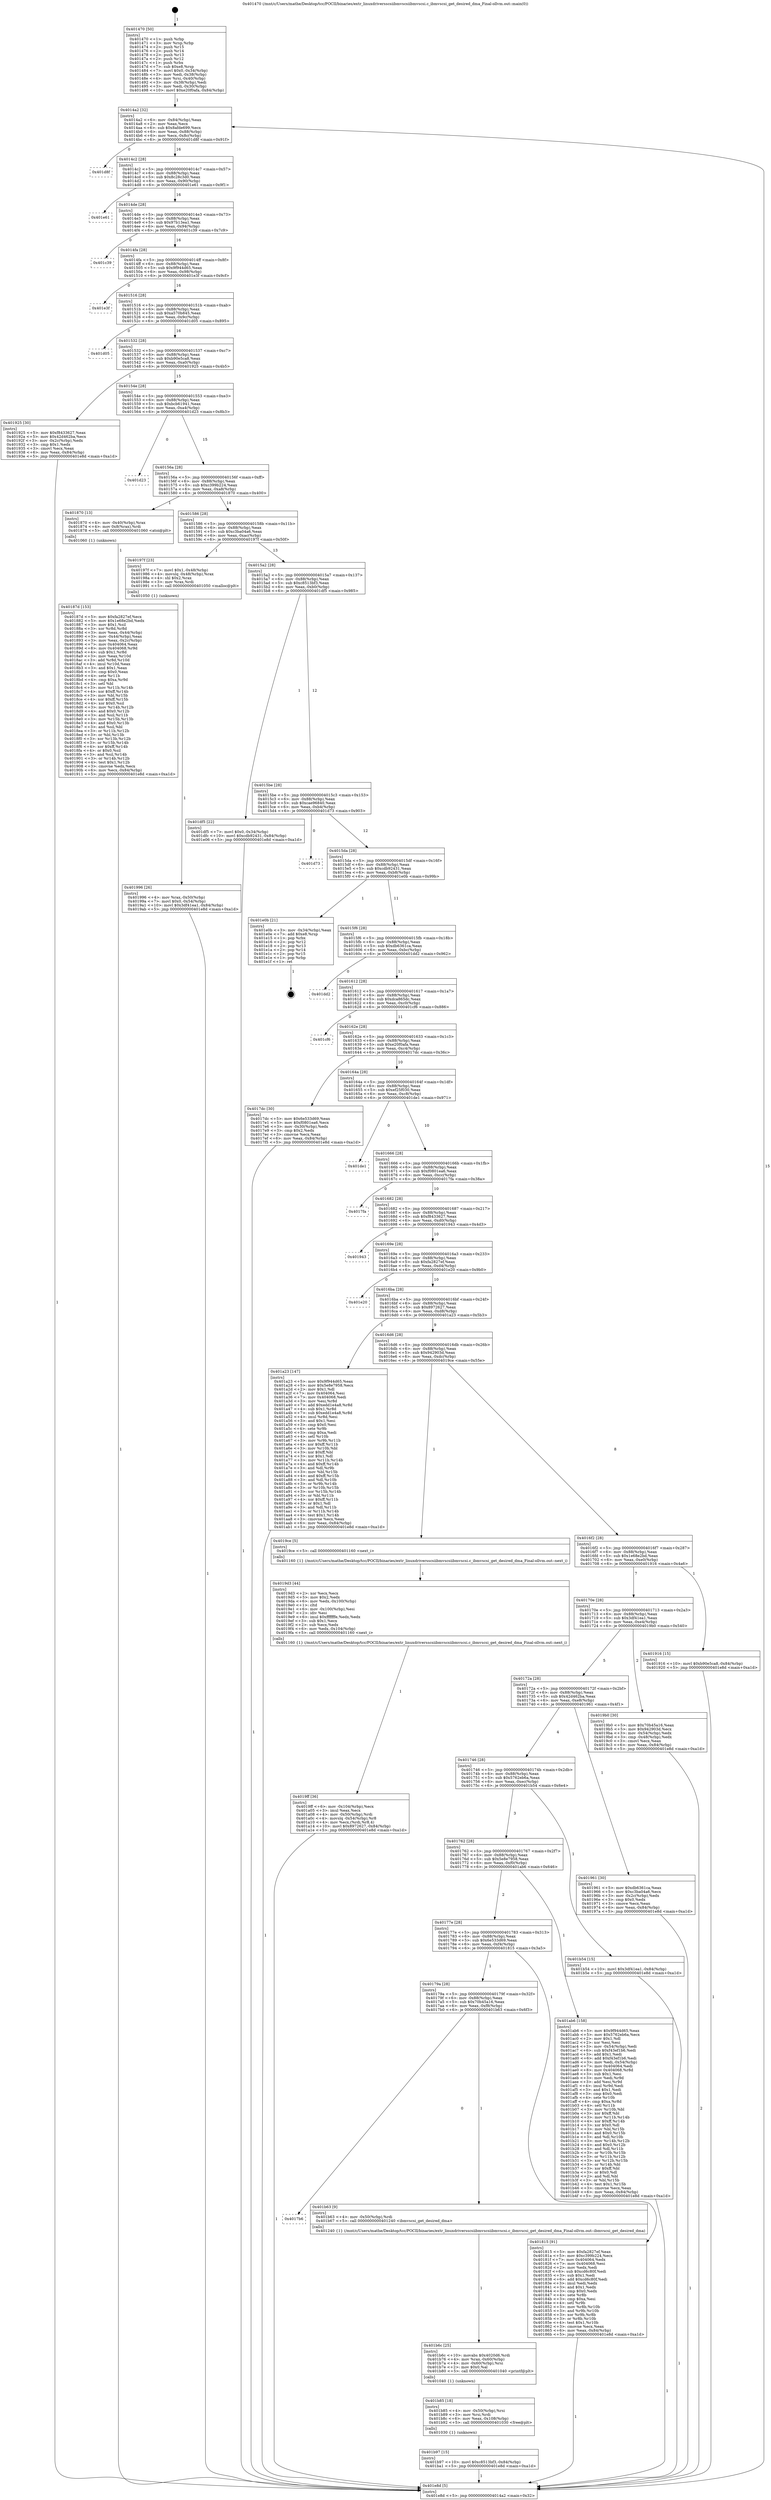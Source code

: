 digraph "0x401470" {
  label = "0x401470 (/mnt/c/Users/mathe/Desktop/tcc/POCII/binaries/extr_linuxdriversscsiibmvscsiibmvscsi.c_ibmvscsi_get_desired_dma_Final-ollvm.out::main(0))"
  labelloc = "t"
  node[shape=record]

  Entry [label="",width=0.3,height=0.3,shape=circle,fillcolor=black,style=filled]
  "0x4014a2" [label="{
     0x4014a2 [32]\l
     | [instrs]\l
     &nbsp;&nbsp;0x4014a2 \<+6\>: mov -0x84(%rbp),%eax\l
     &nbsp;&nbsp;0x4014a8 \<+2\>: mov %eax,%ecx\l
     &nbsp;&nbsp;0x4014aa \<+6\>: sub $0x8afde699,%ecx\l
     &nbsp;&nbsp;0x4014b0 \<+6\>: mov %eax,-0x88(%rbp)\l
     &nbsp;&nbsp;0x4014b6 \<+6\>: mov %ecx,-0x8c(%rbp)\l
     &nbsp;&nbsp;0x4014bc \<+6\>: je 0000000000401d8f \<main+0x91f\>\l
  }"]
  "0x401d8f" [label="{
     0x401d8f\l
  }", style=dashed]
  "0x4014c2" [label="{
     0x4014c2 [28]\l
     | [instrs]\l
     &nbsp;&nbsp;0x4014c2 \<+5\>: jmp 00000000004014c7 \<main+0x57\>\l
     &nbsp;&nbsp;0x4014c7 \<+6\>: mov -0x88(%rbp),%eax\l
     &nbsp;&nbsp;0x4014cd \<+5\>: sub $0x8c28c3d0,%eax\l
     &nbsp;&nbsp;0x4014d2 \<+6\>: mov %eax,-0x90(%rbp)\l
     &nbsp;&nbsp;0x4014d8 \<+6\>: je 0000000000401e61 \<main+0x9f1\>\l
  }"]
  Exit [label="",width=0.3,height=0.3,shape=circle,fillcolor=black,style=filled,peripheries=2]
  "0x401e61" [label="{
     0x401e61\l
  }", style=dashed]
  "0x4014de" [label="{
     0x4014de [28]\l
     | [instrs]\l
     &nbsp;&nbsp;0x4014de \<+5\>: jmp 00000000004014e3 \<main+0x73\>\l
     &nbsp;&nbsp;0x4014e3 \<+6\>: mov -0x88(%rbp),%eax\l
     &nbsp;&nbsp;0x4014e9 \<+5\>: sub $0x97b13ea1,%eax\l
     &nbsp;&nbsp;0x4014ee \<+6\>: mov %eax,-0x94(%rbp)\l
     &nbsp;&nbsp;0x4014f4 \<+6\>: je 0000000000401c39 \<main+0x7c9\>\l
  }"]
  "0x401b97" [label="{
     0x401b97 [15]\l
     | [instrs]\l
     &nbsp;&nbsp;0x401b97 \<+10\>: movl $0xc8513bf3,-0x84(%rbp)\l
     &nbsp;&nbsp;0x401ba1 \<+5\>: jmp 0000000000401e8d \<main+0xa1d\>\l
  }"]
  "0x401c39" [label="{
     0x401c39\l
  }", style=dashed]
  "0x4014fa" [label="{
     0x4014fa [28]\l
     | [instrs]\l
     &nbsp;&nbsp;0x4014fa \<+5\>: jmp 00000000004014ff \<main+0x8f\>\l
     &nbsp;&nbsp;0x4014ff \<+6\>: mov -0x88(%rbp),%eax\l
     &nbsp;&nbsp;0x401505 \<+5\>: sub $0x9f944d65,%eax\l
     &nbsp;&nbsp;0x40150a \<+6\>: mov %eax,-0x98(%rbp)\l
     &nbsp;&nbsp;0x401510 \<+6\>: je 0000000000401e3f \<main+0x9cf\>\l
  }"]
  "0x401b85" [label="{
     0x401b85 [18]\l
     | [instrs]\l
     &nbsp;&nbsp;0x401b85 \<+4\>: mov -0x50(%rbp),%rsi\l
     &nbsp;&nbsp;0x401b89 \<+3\>: mov %rsi,%rdi\l
     &nbsp;&nbsp;0x401b8c \<+6\>: mov %eax,-0x108(%rbp)\l
     &nbsp;&nbsp;0x401b92 \<+5\>: call 0000000000401030 \<free@plt\>\l
     | [calls]\l
     &nbsp;&nbsp;0x401030 \{1\} (unknown)\l
  }"]
  "0x401e3f" [label="{
     0x401e3f\l
  }", style=dashed]
  "0x401516" [label="{
     0x401516 [28]\l
     | [instrs]\l
     &nbsp;&nbsp;0x401516 \<+5\>: jmp 000000000040151b \<main+0xab\>\l
     &nbsp;&nbsp;0x40151b \<+6\>: mov -0x88(%rbp),%eax\l
     &nbsp;&nbsp;0x401521 \<+5\>: sub $0xa570b845,%eax\l
     &nbsp;&nbsp;0x401526 \<+6\>: mov %eax,-0x9c(%rbp)\l
     &nbsp;&nbsp;0x40152c \<+6\>: je 0000000000401d05 \<main+0x895\>\l
  }"]
  "0x401b6c" [label="{
     0x401b6c [25]\l
     | [instrs]\l
     &nbsp;&nbsp;0x401b6c \<+10\>: movabs $0x4020d6,%rdi\l
     &nbsp;&nbsp;0x401b76 \<+4\>: mov %rax,-0x60(%rbp)\l
     &nbsp;&nbsp;0x401b7a \<+4\>: mov -0x60(%rbp),%rsi\l
     &nbsp;&nbsp;0x401b7e \<+2\>: mov $0x0,%al\l
     &nbsp;&nbsp;0x401b80 \<+5\>: call 0000000000401040 \<printf@plt\>\l
     | [calls]\l
     &nbsp;&nbsp;0x401040 \{1\} (unknown)\l
  }"]
  "0x401d05" [label="{
     0x401d05\l
  }", style=dashed]
  "0x401532" [label="{
     0x401532 [28]\l
     | [instrs]\l
     &nbsp;&nbsp;0x401532 \<+5\>: jmp 0000000000401537 \<main+0xc7\>\l
     &nbsp;&nbsp;0x401537 \<+6\>: mov -0x88(%rbp),%eax\l
     &nbsp;&nbsp;0x40153d \<+5\>: sub $0xb90e5ca8,%eax\l
     &nbsp;&nbsp;0x401542 \<+6\>: mov %eax,-0xa0(%rbp)\l
     &nbsp;&nbsp;0x401548 \<+6\>: je 0000000000401925 \<main+0x4b5\>\l
  }"]
  "0x4017b6" [label="{
     0x4017b6\l
  }", style=dashed]
  "0x401925" [label="{
     0x401925 [30]\l
     | [instrs]\l
     &nbsp;&nbsp;0x401925 \<+5\>: mov $0xf8433627,%eax\l
     &nbsp;&nbsp;0x40192a \<+5\>: mov $0x42d462ba,%ecx\l
     &nbsp;&nbsp;0x40192f \<+3\>: mov -0x2c(%rbp),%edx\l
     &nbsp;&nbsp;0x401932 \<+3\>: cmp $0x1,%edx\l
     &nbsp;&nbsp;0x401935 \<+3\>: cmovl %ecx,%eax\l
     &nbsp;&nbsp;0x401938 \<+6\>: mov %eax,-0x84(%rbp)\l
     &nbsp;&nbsp;0x40193e \<+5\>: jmp 0000000000401e8d \<main+0xa1d\>\l
  }"]
  "0x40154e" [label="{
     0x40154e [28]\l
     | [instrs]\l
     &nbsp;&nbsp;0x40154e \<+5\>: jmp 0000000000401553 \<main+0xe3\>\l
     &nbsp;&nbsp;0x401553 \<+6\>: mov -0x88(%rbp),%eax\l
     &nbsp;&nbsp;0x401559 \<+5\>: sub $0xbcb61941,%eax\l
     &nbsp;&nbsp;0x40155e \<+6\>: mov %eax,-0xa4(%rbp)\l
     &nbsp;&nbsp;0x401564 \<+6\>: je 0000000000401d23 \<main+0x8b3\>\l
  }"]
  "0x401b63" [label="{
     0x401b63 [9]\l
     | [instrs]\l
     &nbsp;&nbsp;0x401b63 \<+4\>: mov -0x50(%rbp),%rdi\l
     &nbsp;&nbsp;0x401b67 \<+5\>: call 0000000000401240 \<ibmvscsi_get_desired_dma\>\l
     | [calls]\l
     &nbsp;&nbsp;0x401240 \{1\} (/mnt/c/Users/mathe/Desktop/tcc/POCII/binaries/extr_linuxdriversscsiibmvscsiibmvscsi.c_ibmvscsi_get_desired_dma_Final-ollvm.out::ibmvscsi_get_desired_dma)\l
  }"]
  "0x401d23" [label="{
     0x401d23\l
  }", style=dashed]
  "0x40156a" [label="{
     0x40156a [28]\l
     | [instrs]\l
     &nbsp;&nbsp;0x40156a \<+5\>: jmp 000000000040156f \<main+0xff\>\l
     &nbsp;&nbsp;0x40156f \<+6\>: mov -0x88(%rbp),%eax\l
     &nbsp;&nbsp;0x401575 \<+5\>: sub $0xc399b224,%eax\l
     &nbsp;&nbsp;0x40157a \<+6\>: mov %eax,-0xa8(%rbp)\l
     &nbsp;&nbsp;0x401580 \<+6\>: je 0000000000401870 \<main+0x400\>\l
  }"]
  "0x4019ff" [label="{
     0x4019ff [36]\l
     | [instrs]\l
     &nbsp;&nbsp;0x4019ff \<+6\>: mov -0x104(%rbp),%ecx\l
     &nbsp;&nbsp;0x401a05 \<+3\>: imul %eax,%ecx\l
     &nbsp;&nbsp;0x401a08 \<+4\>: mov -0x50(%rbp),%rdi\l
     &nbsp;&nbsp;0x401a0c \<+4\>: movslq -0x54(%rbp),%r8\l
     &nbsp;&nbsp;0x401a10 \<+4\>: mov %ecx,(%rdi,%r8,4)\l
     &nbsp;&nbsp;0x401a14 \<+10\>: movl $0x8972627,-0x84(%rbp)\l
     &nbsp;&nbsp;0x401a1e \<+5\>: jmp 0000000000401e8d \<main+0xa1d\>\l
  }"]
  "0x401870" [label="{
     0x401870 [13]\l
     | [instrs]\l
     &nbsp;&nbsp;0x401870 \<+4\>: mov -0x40(%rbp),%rax\l
     &nbsp;&nbsp;0x401874 \<+4\>: mov 0x8(%rax),%rdi\l
     &nbsp;&nbsp;0x401878 \<+5\>: call 0000000000401060 \<atoi@plt\>\l
     | [calls]\l
     &nbsp;&nbsp;0x401060 \{1\} (unknown)\l
  }"]
  "0x401586" [label="{
     0x401586 [28]\l
     | [instrs]\l
     &nbsp;&nbsp;0x401586 \<+5\>: jmp 000000000040158b \<main+0x11b\>\l
     &nbsp;&nbsp;0x40158b \<+6\>: mov -0x88(%rbp),%eax\l
     &nbsp;&nbsp;0x401591 \<+5\>: sub $0xc3ba04a6,%eax\l
     &nbsp;&nbsp;0x401596 \<+6\>: mov %eax,-0xac(%rbp)\l
     &nbsp;&nbsp;0x40159c \<+6\>: je 000000000040197f \<main+0x50f\>\l
  }"]
  "0x4019d3" [label="{
     0x4019d3 [44]\l
     | [instrs]\l
     &nbsp;&nbsp;0x4019d3 \<+2\>: xor %ecx,%ecx\l
     &nbsp;&nbsp;0x4019d5 \<+5\>: mov $0x2,%edx\l
     &nbsp;&nbsp;0x4019da \<+6\>: mov %edx,-0x100(%rbp)\l
     &nbsp;&nbsp;0x4019e0 \<+1\>: cltd\l
     &nbsp;&nbsp;0x4019e1 \<+6\>: mov -0x100(%rbp),%esi\l
     &nbsp;&nbsp;0x4019e7 \<+2\>: idiv %esi\l
     &nbsp;&nbsp;0x4019e9 \<+6\>: imul $0xfffffffe,%edx,%edx\l
     &nbsp;&nbsp;0x4019ef \<+3\>: sub $0x1,%ecx\l
     &nbsp;&nbsp;0x4019f2 \<+2\>: sub %ecx,%edx\l
     &nbsp;&nbsp;0x4019f4 \<+6\>: mov %edx,-0x104(%rbp)\l
     &nbsp;&nbsp;0x4019fa \<+5\>: call 0000000000401160 \<next_i\>\l
     | [calls]\l
     &nbsp;&nbsp;0x401160 \{1\} (/mnt/c/Users/mathe/Desktop/tcc/POCII/binaries/extr_linuxdriversscsiibmvscsiibmvscsi.c_ibmvscsi_get_desired_dma_Final-ollvm.out::next_i)\l
  }"]
  "0x40197f" [label="{
     0x40197f [23]\l
     | [instrs]\l
     &nbsp;&nbsp;0x40197f \<+7\>: movl $0x1,-0x48(%rbp)\l
     &nbsp;&nbsp;0x401986 \<+4\>: movslq -0x48(%rbp),%rax\l
     &nbsp;&nbsp;0x40198a \<+4\>: shl $0x2,%rax\l
     &nbsp;&nbsp;0x40198e \<+3\>: mov %rax,%rdi\l
     &nbsp;&nbsp;0x401991 \<+5\>: call 0000000000401050 \<malloc@plt\>\l
     | [calls]\l
     &nbsp;&nbsp;0x401050 \{1\} (unknown)\l
  }"]
  "0x4015a2" [label="{
     0x4015a2 [28]\l
     | [instrs]\l
     &nbsp;&nbsp;0x4015a2 \<+5\>: jmp 00000000004015a7 \<main+0x137\>\l
     &nbsp;&nbsp;0x4015a7 \<+6\>: mov -0x88(%rbp),%eax\l
     &nbsp;&nbsp;0x4015ad \<+5\>: sub $0xc8513bf3,%eax\l
     &nbsp;&nbsp;0x4015b2 \<+6\>: mov %eax,-0xb0(%rbp)\l
     &nbsp;&nbsp;0x4015b8 \<+6\>: je 0000000000401df5 \<main+0x985\>\l
  }"]
  "0x401996" [label="{
     0x401996 [26]\l
     | [instrs]\l
     &nbsp;&nbsp;0x401996 \<+4\>: mov %rax,-0x50(%rbp)\l
     &nbsp;&nbsp;0x40199a \<+7\>: movl $0x0,-0x54(%rbp)\l
     &nbsp;&nbsp;0x4019a1 \<+10\>: movl $0x3df41ea1,-0x84(%rbp)\l
     &nbsp;&nbsp;0x4019ab \<+5\>: jmp 0000000000401e8d \<main+0xa1d\>\l
  }"]
  "0x401df5" [label="{
     0x401df5 [22]\l
     | [instrs]\l
     &nbsp;&nbsp;0x401df5 \<+7\>: movl $0x0,-0x34(%rbp)\l
     &nbsp;&nbsp;0x401dfc \<+10\>: movl $0xcdb92431,-0x84(%rbp)\l
     &nbsp;&nbsp;0x401e06 \<+5\>: jmp 0000000000401e8d \<main+0xa1d\>\l
  }"]
  "0x4015be" [label="{
     0x4015be [28]\l
     | [instrs]\l
     &nbsp;&nbsp;0x4015be \<+5\>: jmp 00000000004015c3 \<main+0x153\>\l
     &nbsp;&nbsp;0x4015c3 \<+6\>: mov -0x88(%rbp),%eax\l
     &nbsp;&nbsp;0x4015c9 \<+5\>: sub $0xcae96840,%eax\l
     &nbsp;&nbsp;0x4015ce \<+6\>: mov %eax,-0xb4(%rbp)\l
     &nbsp;&nbsp;0x4015d4 \<+6\>: je 0000000000401d73 \<main+0x903\>\l
  }"]
  "0x40187d" [label="{
     0x40187d [153]\l
     | [instrs]\l
     &nbsp;&nbsp;0x40187d \<+5\>: mov $0xfa2827ef,%ecx\l
     &nbsp;&nbsp;0x401882 \<+5\>: mov $0x1e68e2bd,%edx\l
     &nbsp;&nbsp;0x401887 \<+3\>: mov $0x1,%sil\l
     &nbsp;&nbsp;0x40188a \<+3\>: xor %r8d,%r8d\l
     &nbsp;&nbsp;0x40188d \<+3\>: mov %eax,-0x44(%rbp)\l
     &nbsp;&nbsp;0x401890 \<+3\>: mov -0x44(%rbp),%eax\l
     &nbsp;&nbsp;0x401893 \<+3\>: mov %eax,-0x2c(%rbp)\l
     &nbsp;&nbsp;0x401896 \<+7\>: mov 0x404064,%eax\l
     &nbsp;&nbsp;0x40189d \<+8\>: mov 0x404068,%r9d\l
     &nbsp;&nbsp;0x4018a5 \<+4\>: sub $0x1,%r8d\l
     &nbsp;&nbsp;0x4018a9 \<+3\>: mov %eax,%r10d\l
     &nbsp;&nbsp;0x4018ac \<+3\>: add %r8d,%r10d\l
     &nbsp;&nbsp;0x4018af \<+4\>: imul %r10d,%eax\l
     &nbsp;&nbsp;0x4018b3 \<+3\>: and $0x1,%eax\l
     &nbsp;&nbsp;0x4018b6 \<+3\>: cmp $0x0,%eax\l
     &nbsp;&nbsp;0x4018b9 \<+4\>: sete %r11b\l
     &nbsp;&nbsp;0x4018bd \<+4\>: cmp $0xa,%r9d\l
     &nbsp;&nbsp;0x4018c1 \<+3\>: setl %bl\l
     &nbsp;&nbsp;0x4018c4 \<+3\>: mov %r11b,%r14b\l
     &nbsp;&nbsp;0x4018c7 \<+4\>: xor $0xff,%r14b\l
     &nbsp;&nbsp;0x4018cb \<+3\>: mov %bl,%r15b\l
     &nbsp;&nbsp;0x4018ce \<+4\>: xor $0xff,%r15b\l
     &nbsp;&nbsp;0x4018d2 \<+4\>: xor $0x0,%sil\l
     &nbsp;&nbsp;0x4018d6 \<+3\>: mov %r14b,%r12b\l
     &nbsp;&nbsp;0x4018d9 \<+4\>: and $0x0,%r12b\l
     &nbsp;&nbsp;0x4018dd \<+3\>: and %sil,%r11b\l
     &nbsp;&nbsp;0x4018e0 \<+3\>: mov %r15b,%r13b\l
     &nbsp;&nbsp;0x4018e3 \<+4\>: and $0x0,%r13b\l
     &nbsp;&nbsp;0x4018e7 \<+3\>: and %sil,%bl\l
     &nbsp;&nbsp;0x4018ea \<+3\>: or %r11b,%r12b\l
     &nbsp;&nbsp;0x4018ed \<+3\>: or %bl,%r13b\l
     &nbsp;&nbsp;0x4018f0 \<+3\>: xor %r13b,%r12b\l
     &nbsp;&nbsp;0x4018f3 \<+3\>: or %r15b,%r14b\l
     &nbsp;&nbsp;0x4018f6 \<+4\>: xor $0xff,%r14b\l
     &nbsp;&nbsp;0x4018fa \<+4\>: or $0x0,%sil\l
     &nbsp;&nbsp;0x4018fe \<+3\>: and %sil,%r14b\l
     &nbsp;&nbsp;0x401901 \<+3\>: or %r14b,%r12b\l
     &nbsp;&nbsp;0x401904 \<+4\>: test $0x1,%r12b\l
     &nbsp;&nbsp;0x401908 \<+3\>: cmovne %edx,%ecx\l
     &nbsp;&nbsp;0x40190b \<+6\>: mov %ecx,-0x84(%rbp)\l
     &nbsp;&nbsp;0x401911 \<+5\>: jmp 0000000000401e8d \<main+0xa1d\>\l
  }"]
  "0x401d73" [label="{
     0x401d73\l
  }", style=dashed]
  "0x4015da" [label="{
     0x4015da [28]\l
     | [instrs]\l
     &nbsp;&nbsp;0x4015da \<+5\>: jmp 00000000004015df \<main+0x16f\>\l
     &nbsp;&nbsp;0x4015df \<+6\>: mov -0x88(%rbp),%eax\l
     &nbsp;&nbsp;0x4015e5 \<+5\>: sub $0xcdb92431,%eax\l
     &nbsp;&nbsp;0x4015ea \<+6\>: mov %eax,-0xb8(%rbp)\l
     &nbsp;&nbsp;0x4015f0 \<+6\>: je 0000000000401e0b \<main+0x99b\>\l
  }"]
  "0x40179a" [label="{
     0x40179a [28]\l
     | [instrs]\l
     &nbsp;&nbsp;0x40179a \<+5\>: jmp 000000000040179f \<main+0x32f\>\l
     &nbsp;&nbsp;0x40179f \<+6\>: mov -0x88(%rbp),%eax\l
     &nbsp;&nbsp;0x4017a5 \<+5\>: sub $0x70b45a16,%eax\l
     &nbsp;&nbsp;0x4017aa \<+6\>: mov %eax,-0xf8(%rbp)\l
     &nbsp;&nbsp;0x4017b0 \<+6\>: je 0000000000401b63 \<main+0x6f3\>\l
  }"]
  "0x401e0b" [label="{
     0x401e0b [21]\l
     | [instrs]\l
     &nbsp;&nbsp;0x401e0b \<+3\>: mov -0x34(%rbp),%eax\l
     &nbsp;&nbsp;0x401e0e \<+7\>: add $0xe8,%rsp\l
     &nbsp;&nbsp;0x401e15 \<+1\>: pop %rbx\l
     &nbsp;&nbsp;0x401e16 \<+2\>: pop %r12\l
     &nbsp;&nbsp;0x401e18 \<+2\>: pop %r13\l
     &nbsp;&nbsp;0x401e1a \<+2\>: pop %r14\l
     &nbsp;&nbsp;0x401e1c \<+2\>: pop %r15\l
     &nbsp;&nbsp;0x401e1e \<+1\>: pop %rbp\l
     &nbsp;&nbsp;0x401e1f \<+1\>: ret\l
  }"]
  "0x4015f6" [label="{
     0x4015f6 [28]\l
     | [instrs]\l
     &nbsp;&nbsp;0x4015f6 \<+5\>: jmp 00000000004015fb \<main+0x18b\>\l
     &nbsp;&nbsp;0x4015fb \<+6\>: mov -0x88(%rbp),%eax\l
     &nbsp;&nbsp;0x401601 \<+5\>: sub $0xdb6361ca,%eax\l
     &nbsp;&nbsp;0x401606 \<+6\>: mov %eax,-0xbc(%rbp)\l
     &nbsp;&nbsp;0x40160c \<+6\>: je 0000000000401dd2 \<main+0x962\>\l
  }"]
  "0x401815" [label="{
     0x401815 [91]\l
     | [instrs]\l
     &nbsp;&nbsp;0x401815 \<+5\>: mov $0xfa2827ef,%eax\l
     &nbsp;&nbsp;0x40181a \<+5\>: mov $0xc399b224,%ecx\l
     &nbsp;&nbsp;0x40181f \<+7\>: mov 0x404064,%edx\l
     &nbsp;&nbsp;0x401826 \<+7\>: mov 0x404068,%esi\l
     &nbsp;&nbsp;0x40182d \<+2\>: mov %edx,%edi\l
     &nbsp;&nbsp;0x40182f \<+6\>: sub $0xcd6c80f,%edi\l
     &nbsp;&nbsp;0x401835 \<+3\>: sub $0x1,%edi\l
     &nbsp;&nbsp;0x401838 \<+6\>: add $0xcd6c80f,%edi\l
     &nbsp;&nbsp;0x40183e \<+3\>: imul %edi,%edx\l
     &nbsp;&nbsp;0x401841 \<+3\>: and $0x1,%edx\l
     &nbsp;&nbsp;0x401844 \<+3\>: cmp $0x0,%edx\l
     &nbsp;&nbsp;0x401847 \<+4\>: sete %r8b\l
     &nbsp;&nbsp;0x40184b \<+3\>: cmp $0xa,%esi\l
     &nbsp;&nbsp;0x40184e \<+4\>: setl %r9b\l
     &nbsp;&nbsp;0x401852 \<+3\>: mov %r8b,%r10b\l
     &nbsp;&nbsp;0x401855 \<+3\>: and %r9b,%r10b\l
     &nbsp;&nbsp;0x401858 \<+3\>: xor %r9b,%r8b\l
     &nbsp;&nbsp;0x40185b \<+3\>: or %r8b,%r10b\l
     &nbsp;&nbsp;0x40185e \<+4\>: test $0x1,%r10b\l
     &nbsp;&nbsp;0x401862 \<+3\>: cmovne %ecx,%eax\l
     &nbsp;&nbsp;0x401865 \<+6\>: mov %eax,-0x84(%rbp)\l
     &nbsp;&nbsp;0x40186b \<+5\>: jmp 0000000000401e8d \<main+0xa1d\>\l
  }"]
  "0x401dd2" [label="{
     0x401dd2\l
  }", style=dashed]
  "0x401612" [label="{
     0x401612 [28]\l
     | [instrs]\l
     &nbsp;&nbsp;0x401612 \<+5\>: jmp 0000000000401617 \<main+0x1a7\>\l
     &nbsp;&nbsp;0x401617 \<+6\>: mov -0x88(%rbp),%eax\l
     &nbsp;&nbsp;0x40161d \<+5\>: sub $0xdca865dc,%eax\l
     &nbsp;&nbsp;0x401622 \<+6\>: mov %eax,-0xc0(%rbp)\l
     &nbsp;&nbsp;0x401628 \<+6\>: je 0000000000401cf6 \<main+0x886\>\l
  }"]
  "0x40177e" [label="{
     0x40177e [28]\l
     | [instrs]\l
     &nbsp;&nbsp;0x40177e \<+5\>: jmp 0000000000401783 \<main+0x313\>\l
     &nbsp;&nbsp;0x401783 \<+6\>: mov -0x88(%rbp),%eax\l
     &nbsp;&nbsp;0x401789 \<+5\>: sub $0x6e533d69,%eax\l
     &nbsp;&nbsp;0x40178e \<+6\>: mov %eax,-0xf4(%rbp)\l
     &nbsp;&nbsp;0x401794 \<+6\>: je 0000000000401815 \<main+0x3a5\>\l
  }"]
  "0x401cf6" [label="{
     0x401cf6\l
  }", style=dashed]
  "0x40162e" [label="{
     0x40162e [28]\l
     | [instrs]\l
     &nbsp;&nbsp;0x40162e \<+5\>: jmp 0000000000401633 \<main+0x1c3\>\l
     &nbsp;&nbsp;0x401633 \<+6\>: mov -0x88(%rbp),%eax\l
     &nbsp;&nbsp;0x401639 \<+5\>: sub $0xe20f0afa,%eax\l
     &nbsp;&nbsp;0x40163e \<+6\>: mov %eax,-0xc4(%rbp)\l
     &nbsp;&nbsp;0x401644 \<+6\>: je 00000000004017dc \<main+0x36c\>\l
  }"]
  "0x401ab6" [label="{
     0x401ab6 [158]\l
     | [instrs]\l
     &nbsp;&nbsp;0x401ab6 \<+5\>: mov $0x9f944d65,%eax\l
     &nbsp;&nbsp;0x401abb \<+5\>: mov $0x5762eb6a,%ecx\l
     &nbsp;&nbsp;0x401ac0 \<+2\>: mov $0x1,%dl\l
     &nbsp;&nbsp;0x401ac2 \<+2\>: xor %esi,%esi\l
     &nbsp;&nbsp;0x401ac4 \<+3\>: mov -0x54(%rbp),%edi\l
     &nbsp;&nbsp;0x401ac7 \<+6\>: sub $0xf43ef1b6,%edi\l
     &nbsp;&nbsp;0x401acd \<+3\>: add $0x1,%edi\l
     &nbsp;&nbsp;0x401ad0 \<+6\>: add $0xf43ef1b6,%edi\l
     &nbsp;&nbsp;0x401ad6 \<+3\>: mov %edi,-0x54(%rbp)\l
     &nbsp;&nbsp;0x401ad9 \<+7\>: mov 0x404064,%edi\l
     &nbsp;&nbsp;0x401ae0 \<+8\>: mov 0x404068,%r8d\l
     &nbsp;&nbsp;0x401ae8 \<+3\>: sub $0x1,%esi\l
     &nbsp;&nbsp;0x401aeb \<+3\>: mov %edi,%r9d\l
     &nbsp;&nbsp;0x401aee \<+3\>: add %esi,%r9d\l
     &nbsp;&nbsp;0x401af1 \<+4\>: imul %r9d,%edi\l
     &nbsp;&nbsp;0x401af5 \<+3\>: and $0x1,%edi\l
     &nbsp;&nbsp;0x401af8 \<+3\>: cmp $0x0,%edi\l
     &nbsp;&nbsp;0x401afb \<+4\>: sete %r10b\l
     &nbsp;&nbsp;0x401aff \<+4\>: cmp $0xa,%r8d\l
     &nbsp;&nbsp;0x401b03 \<+4\>: setl %r11b\l
     &nbsp;&nbsp;0x401b07 \<+3\>: mov %r10b,%bl\l
     &nbsp;&nbsp;0x401b0a \<+3\>: xor $0xff,%bl\l
     &nbsp;&nbsp;0x401b0d \<+3\>: mov %r11b,%r14b\l
     &nbsp;&nbsp;0x401b10 \<+4\>: xor $0xff,%r14b\l
     &nbsp;&nbsp;0x401b14 \<+3\>: xor $0x0,%dl\l
     &nbsp;&nbsp;0x401b17 \<+3\>: mov %bl,%r15b\l
     &nbsp;&nbsp;0x401b1a \<+4\>: and $0x0,%r15b\l
     &nbsp;&nbsp;0x401b1e \<+3\>: and %dl,%r10b\l
     &nbsp;&nbsp;0x401b21 \<+3\>: mov %r14b,%r12b\l
     &nbsp;&nbsp;0x401b24 \<+4\>: and $0x0,%r12b\l
     &nbsp;&nbsp;0x401b28 \<+3\>: and %dl,%r11b\l
     &nbsp;&nbsp;0x401b2b \<+3\>: or %r10b,%r15b\l
     &nbsp;&nbsp;0x401b2e \<+3\>: or %r11b,%r12b\l
     &nbsp;&nbsp;0x401b31 \<+3\>: xor %r12b,%r15b\l
     &nbsp;&nbsp;0x401b34 \<+3\>: or %r14b,%bl\l
     &nbsp;&nbsp;0x401b37 \<+3\>: xor $0xff,%bl\l
     &nbsp;&nbsp;0x401b3a \<+3\>: or $0x0,%dl\l
     &nbsp;&nbsp;0x401b3d \<+2\>: and %dl,%bl\l
     &nbsp;&nbsp;0x401b3f \<+3\>: or %bl,%r15b\l
     &nbsp;&nbsp;0x401b42 \<+4\>: test $0x1,%r15b\l
     &nbsp;&nbsp;0x401b46 \<+3\>: cmovne %ecx,%eax\l
     &nbsp;&nbsp;0x401b49 \<+6\>: mov %eax,-0x84(%rbp)\l
     &nbsp;&nbsp;0x401b4f \<+5\>: jmp 0000000000401e8d \<main+0xa1d\>\l
  }"]
  "0x4017dc" [label="{
     0x4017dc [30]\l
     | [instrs]\l
     &nbsp;&nbsp;0x4017dc \<+5\>: mov $0x6e533d69,%eax\l
     &nbsp;&nbsp;0x4017e1 \<+5\>: mov $0xf0801ea6,%ecx\l
     &nbsp;&nbsp;0x4017e6 \<+3\>: mov -0x30(%rbp),%edx\l
     &nbsp;&nbsp;0x4017e9 \<+3\>: cmp $0x2,%edx\l
     &nbsp;&nbsp;0x4017ec \<+3\>: cmovne %ecx,%eax\l
     &nbsp;&nbsp;0x4017ef \<+6\>: mov %eax,-0x84(%rbp)\l
     &nbsp;&nbsp;0x4017f5 \<+5\>: jmp 0000000000401e8d \<main+0xa1d\>\l
  }"]
  "0x40164a" [label="{
     0x40164a [28]\l
     | [instrs]\l
     &nbsp;&nbsp;0x40164a \<+5\>: jmp 000000000040164f \<main+0x1df\>\l
     &nbsp;&nbsp;0x40164f \<+6\>: mov -0x88(%rbp),%eax\l
     &nbsp;&nbsp;0x401655 \<+5\>: sub $0xef25f030,%eax\l
     &nbsp;&nbsp;0x40165a \<+6\>: mov %eax,-0xc8(%rbp)\l
     &nbsp;&nbsp;0x401660 \<+6\>: je 0000000000401de1 \<main+0x971\>\l
  }"]
  "0x401e8d" [label="{
     0x401e8d [5]\l
     | [instrs]\l
     &nbsp;&nbsp;0x401e8d \<+5\>: jmp 00000000004014a2 \<main+0x32\>\l
  }"]
  "0x401470" [label="{
     0x401470 [50]\l
     | [instrs]\l
     &nbsp;&nbsp;0x401470 \<+1\>: push %rbp\l
     &nbsp;&nbsp;0x401471 \<+3\>: mov %rsp,%rbp\l
     &nbsp;&nbsp;0x401474 \<+2\>: push %r15\l
     &nbsp;&nbsp;0x401476 \<+2\>: push %r14\l
     &nbsp;&nbsp;0x401478 \<+2\>: push %r13\l
     &nbsp;&nbsp;0x40147a \<+2\>: push %r12\l
     &nbsp;&nbsp;0x40147c \<+1\>: push %rbx\l
     &nbsp;&nbsp;0x40147d \<+7\>: sub $0xe8,%rsp\l
     &nbsp;&nbsp;0x401484 \<+7\>: movl $0x0,-0x34(%rbp)\l
     &nbsp;&nbsp;0x40148b \<+3\>: mov %edi,-0x38(%rbp)\l
     &nbsp;&nbsp;0x40148e \<+4\>: mov %rsi,-0x40(%rbp)\l
     &nbsp;&nbsp;0x401492 \<+3\>: mov -0x38(%rbp),%edi\l
     &nbsp;&nbsp;0x401495 \<+3\>: mov %edi,-0x30(%rbp)\l
     &nbsp;&nbsp;0x401498 \<+10\>: movl $0xe20f0afa,-0x84(%rbp)\l
  }"]
  "0x401762" [label="{
     0x401762 [28]\l
     | [instrs]\l
     &nbsp;&nbsp;0x401762 \<+5\>: jmp 0000000000401767 \<main+0x2f7\>\l
     &nbsp;&nbsp;0x401767 \<+6\>: mov -0x88(%rbp),%eax\l
     &nbsp;&nbsp;0x40176d \<+5\>: sub $0x5e8e7958,%eax\l
     &nbsp;&nbsp;0x401772 \<+6\>: mov %eax,-0xf0(%rbp)\l
     &nbsp;&nbsp;0x401778 \<+6\>: je 0000000000401ab6 \<main+0x646\>\l
  }"]
  "0x401de1" [label="{
     0x401de1\l
  }", style=dashed]
  "0x401666" [label="{
     0x401666 [28]\l
     | [instrs]\l
     &nbsp;&nbsp;0x401666 \<+5\>: jmp 000000000040166b \<main+0x1fb\>\l
     &nbsp;&nbsp;0x40166b \<+6\>: mov -0x88(%rbp),%eax\l
     &nbsp;&nbsp;0x401671 \<+5\>: sub $0xf0801ea6,%eax\l
     &nbsp;&nbsp;0x401676 \<+6\>: mov %eax,-0xcc(%rbp)\l
     &nbsp;&nbsp;0x40167c \<+6\>: je 00000000004017fa \<main+0x38a\>\l
  }"]
  "0x401b54" [label="{
     0x401b54 [15]\l
     | [instrs]\l
     &nbsp;&nbsp;0x401b54 \<+10\>: movl $0x3df41ea1,-0x84(%rbp)\l
     &nbsp;&nbsp;0x401b5e \<+5\>: jmp 0000000000401e8d \<main+0xa1d\>\l
  }"]
  "0x4017fa" [label="{
     0x4017fa\l
  }", style=dashed]
  "0x401682" [label="{
     0x401682 [28]\l
     | [instrs]\l
     &nbsp;&nbsp;0x401682 \<+5\>: jmp 0000000000401687 \<main+0x217\>\l
     &nbsp;&nbsp;0x401687 \<+6\>: mov -0x88(%rbp),%eax\l
     &nbsp;&nbsp;0x40168d \<+5\>: sub $0xf8433627,%eax\l
     &nbsp;&nbsp;0x401692 \<+6\>: mov %eax,-0xd0(%rbp)\l
     &nbsp;&nbsp;0x401698 \<+6\>: je 0000000000401943 \<main+0x4d3\>\l
  }"]
  "0x401746" [label="{
     0x401746 [28]\l
     | [instrs]\l
     &nbsp;&nbsp;0x401746 \<+5\>: jmp 000000000040174b \<main+0x2db\>\l
     &nbsp;&nbsp;0x40174b \<+6\>: mov -0x88(%rbp),%eax\l
     &nbsp;&nbsp;0x401751 \<+5\>: sub $0x5762eb6a,%eax\l
     &nbsp;&nbsp;0x401756 \<+6\>: mov %eax,-0xec(%rbp)\l
     &nbsp;&nbsp;0x40175c \<+6\>: je 0000000000401b54 \<main+0x6e4\>\l
  }"]
  "0x401943" [label="{
     0x401943\l
  }", style=dashed]
  "0x40169e" [label="{
     0x40169e [28]\l
     | [instrs]\l
     &nbsp;&nbsp;0x40169e \<+5\>: jmp 00000000004016a3 \<main+0x233\>\l
     &nbsp;&nbsp;0x4016a3 \<+6\>: mov -0x88(%rbp),%eax\l
     &nbsp;&nbsp;0x4016a9 \<+5\>: sub $0xfa2827ef,%eax\l
     &nbsp;&nbsp;0x4016ae \<+6\>: mov %eax,-0xd4(%rbp)\l
     &nbsp;&nbsp;0x4016b4 \<+6\>: je 0000000000401e20 \<main+0x9b0\>\l
  }"]
  "0x401961" [label="{
     0x401961 [30]\l
     | [instrs]\l
     &nbsp;&nbsp;0x401961 \<+5\>: mov $0xdb6361ca,%eax\l
     &nbsp;&nbsp;0x401966 \<+5\>: mov $0xc3ba04a6,%ecx\l
     &nbsp;&nbsp;0x40196b \<+3\>: mov -0x2c(%rbp),%edx\l
     &nbsp;&nbsp;0x40196e \<+3\>: cmp $0x0,%edx\l
     &nbsp;&nbsp;0x401971 \<+3\>: cmove %ecx,%eax\l
     &nbsp;&nbsp;0x401974 \<+6\>: mov %eax,-0x84(%rbp)\l
     &nbsp;&nbsp;0x40197a \<+5\>: jmp 0000000000401e8d \<main+0xa1d\>\l
  }"]
  "0x401e20" [label="{
     0x401e20\l
  }", style=dashed]
  "0x4016ba" [label="{
     0x4016ba [28]\l
     | [instrs]\l
     &nbsp;&nbsp;0x4016ba \<+5\>: jmp 00000000004016bf \<main+0x24f\>\l
     &nbsp;&nbsp;0x4016bf \<+6\>: mov -0x88(%rbp),%eax\l
     &nbsp;&nbsp;0x4016c5 \<+5\>: sub $0x8972627,%eax\l
     &nbsp;&nbsp;0x4016ca \<+6\>: mov %eax,-0xd8(%rbp)\l
     &nbsp;&nbsp;0x4016d0 \<+6\>: je 0000000000401a23 \<main+0x5b3\>\l
  }"]
  "0x40172a" [label="{
     0x40172a [28]\l
     | [instrs]\l
     &nbsp;&nbsp;0x40172a \<+5\>: jmp 000000000040172f \<main+0x2bf\>\l
     &nbsp;&nbsp;0x40172f \<+6\>: mov -0x88(%rbp),%eax\l
     &nbsp;&nbsp;0x401735 \<+5\>: sub $0x42d462ba,%eax\l
     &nbsp;&nbsp;0x40173a \<+6\>: mov %eax,-0xe8(%rbp)\l
     &nbsp;&nbsp;0x401740 \<+6\>: je 0000000000401961 \<main+0x4f1\>\l
  }"]
  "0x401a23" [label="{
     0x401a23 [147]\l
     | [instrs]\l
     &nbsp;&nbsp;0x401a23 \<+5\>: mov $0x9f944d65,%eax\l
     &nbsp;&nbsp;0x401a28 \<+5\>: mov $0x5e8e7958,%ecx\l
     &nbsp;&nbsp;0x401a2d \<+2\>: mov $0x1,%dl\l
     &nbsp;&nbsp;0x401a2f \<+7\>: mov 0x404064,%esi\l
     &nbsp;&nbsp;0x401a36 \<+7\>: mov 0x404068,%edi\l
     &nbsp;&nbsp;0x401a3d \<+3\>: mov %esi,%r8d\l
     &nbsp;&nbsp;0x401a40 \<+7\>: add $0xedd1e4a8,%r8d\l
     &nbsp;&nbsp;0x401a47 \<+4\>: sub $0x1,%r8d\l
     &nbsp;&nbsp;0x401a4b \<+7\>: sub $0xedd1e4a8,%r8d\l
     &nbsp;&nbsp;0x401a52 \<+4\>: imul %r8d,%esi\l
     &nbsp;&nbsp;0x401a56 \<+3\>: and $0x1,%esi\l
     &nbsp;&nbsp;0x401a59 \<+3\>: cmp $0x0,%esi\l
     &nbsp;&nbsp;0x401a5c \<+4\>: sete %r9b\l
     &nbsp;&nbsp;0x401a60 \<+3\>: cmp $0xa,%edi\l
     &nbsp;&nbsp;0x401a63 \<+4\>: setl %r10b\l
     &nbsp;&nbsp;0x401a67 \<+3\>: mov %r9b,%r11b\l
     &nbsp;&nbsp;0x401a6a \<+4\>: xor $0xff,%r11b\l
     &nbsp;&nbsp;0x401a6e \<+3\>: mov %r10b,%bl\l
     &nbsp;&nbsp;0x401a71 \<+3\>: xor $0xff,%bl\l
     &nbsp;&nbsp;0x401a74 \<+3\>: xor $0x1,%dl\l
     &nbsp;&nbsp;0x401a77 \<+3\>: mov %r11b,%r14b\l
     &nbsp;&nbsp;0x401a7a \<+4\>: and $0xff,%r14b\l
     &nbsp;&nbsp;0x401a7e \<+3\>: and %dl,%r9b\l
     &nbsp;&nbsp;0x401a81 \<+3\>: mov %bl,%r15b\l
     &nbsp;&nbsp;0x401a84 \<+4\>: and $0xff,%r15b\l
     &nbsp;&nbsp;0x401a88 \<+3\>: and %dl,%r10b\l
     &nbsp;&nbsp;0x401a8b \<+3\>: or %r9b,%r14b\l
     &nbsp;&nbsp;0x401a8e \<+3\>: or %r10b,%r15b\l
     &nbsp;&nbsp;0x401a91 \<+3\>: xor %r15b,%r14b\l
     &nbsp;&nbsp;0x401a94 \<+3\>: or %bl,%r11b\l
     &nbsp;&nbsp;0x401a97 \<+4\>: xor $0xff,%r11b\l
     &nbsp;&nbsp;0x401a9b \<+3\>: or $0x1,%dl\l
     &nbsp;&nbsp;0x401a9e \<+3\>: and %dl,%r11b\l
     &nbsp;&nbsp;0x401aa1 \<+3\>: or %r11b,%r14b\l
     &nbsp;&nbsp;0x401aa4 \<+4\>: test $0x1,%r14b\l
     &nbsp;&nbsp;0x401aa8 \<+3\>: cmovne %ecx,%eax\l
     &nbsp;&nbsp;0x401aab \<+6\>: mov %eax,-0x84(%rbp)\l
     &nbsp;&nbsp;0x401ab1 \<+5\>: jmp 0000000000401e8d \<main+0xa1d\>\l
  }"]
  "0x4016d6" [label="{
     0x4016d6 [28]\l
     | [instrs]\l
     &nbsp;&nbsp;0x4016d6 \<+5\>: jmp 00000000004016db \<main+0x26b\>\l
     &nbsp;&nbsp;0x4016db \<+6\>: mov -0x88(%rbp),%eax\l
     &nbsp;&nbsp;0x4016e1 \<+5\>: sub $0x942903d,%eax\l
     &nbsp;&nbsp;0x4016e6 \<+6\>: mov %eax,-0xdc(%rbp)\l
     &nbsp;&nbsp;0x4016ec \<+6\>: je 00000000004019ce \<main+0x55e\>\l
  }"]
  "0x4019b0" [label="{
     0x4019b0 [30]\l
     | [instrs]\l
     &nbsp;&nbsp;0x4019b0 \<+5\>: mov $0x70b45a16,%eax\l
     &nbsp;&nbsp;0x4019b5 \<+5\>: mov $0x942903d,%ecx\l
     &nbsp;&nbsp;0x4019ba \<+3\>: mov -0x54(%rbp),%edx\l
     &nbsp;&nbsp;0x4019bd \<+3\>: cmp -0x48(%rbp),%edx\l
     &nbsp;&nbsp;0x4019c0 \<+3\>: cmovl %ecx,%eax\l
     &nbsp;&nbsp;0x4019c3 \<+6\>: mov %eax,-0x84(%rbp)\l
     &nbsp;&nbsp;0x4019c9 \<+5\>: jmp 0000000000401e8d \<main+0xa1d\>\l
  }"]
  "0x4019ce" [label="{
     0x4019ce [5]\l
     | [instrs]\l
     &nbsp;&nbsp;0x4019ce \<+5\>: call 0000000000401160 \<next_i\>\l
     | [calls]\l
     &nbsp;&nbsp;0x401160 \{1\} (/mnt/c/Users/mathe/Desktop/tcc/POCII/binaries/extr_linuxdriversscsiibmvscsiibmvscsi.c_ibmvscsi_get_desired_dma_Final-ollvm.out::next_i)\l
  }"]
  "0x4016f2" [label="{
     0x4016f2 [28]\l
     | [instrs]\l
     &nbsp;&nbsp;0x4016f2 \<+5\>: jmp 00000000004016f7 \<main+0x287\>\l
     &nbsp;&nbsp;0x4016f7 \<+6\>: mov -0x88(%rbp),%eax\l
     &nbsp;&nbsp;0x4016fd \<+5\>: sub $0x1e68e2bd,%eax\l
     &nbsp;&nbsp;0x401702 \<+6\>: mov %eax,-0xe0(%rbp)\l
     &nbsp;&nbsp;0x401708 \<+6\>: je 0000000000401916 \<main+0x4a6\>\l
  }"]
  "0x40170e" [label="{
     0x40170e [28]\l
     | [instrs]\l
     &nbsp;&nbsp;0x40170e \<+5\>: jmp 0000000000401713 \<main+0x2a3\>\l
     &nbsp;&nbsp;0x401713 \<+6\>: mov -0x88(%rbp),%eax\l
     &nbsp;&nbsp;0x401719 \<+5\>: sub $0x3df41ea1,%eax\l
     &nbsp;&nbsp;0x40171e \<+6\>: mov %eax,-0xe4(%rbp)\l
     &nbsp;&nbsp;0x401724 \<+6\>: je 00000000004019b0 \<main+0x540\>\l
  }"]
  "0x401916" [label="{
     0x401916 [15]\l
     | [instrs]\l
     &nbsp;&nbsp;0x401916 \<+10\>: movl $0xb90e5ca8,-0x84(%rbp)\l
     &nbsp;&nbsp;0x401920 \<+5\>: jmp 0000000000401e8d \<main+0xa1d\>\l
  }"]
  Entry -> "0x401470" [label=" 1"]
  "0x4014a2" -> "0x401d8f" [label=" 0"]
  "0x4014a2" -> "0x4014c2" [label=" 16"]
  "0x401e0b" -> Exit [label=" 1"]
  "0x4014c2" -> "0x401e61" [label=" 0"]
  "0x4014c2" -> "0x4014de" [label=" 16"]
  "0x401df5" -> "0x401e8d" [label=" 1"]
  "0x4014de" -> "0x401c39" [label=" 0"]
  "0x4014de" -> "0x4014fa" [label=" 16"]
  "0x401b97" -> "0x401e8d" [label=" 1"]
  "0x4014fa" -> "0x401e3f" [label=" 0"]
  "0x4014fa" -> "0x401516" [label=" 16"]
  "0x401b85" -> "0x401b97" [label=" 1"]
  "0x401516" -> "0x401d05" [label=" 0"]
  "0x401516" -> "0x401532" [label=" 16"]
  "0x401b6c" -> "0x401b85" [label=" 1"]
  "0x401532" -> "0x401925" [label=" 1"]
  "0x401532" -> "0x40154e" [label=" 15"]
  "0x401b63" -> "0x401b6c" [label=" 1"]
  "0x40154e" -> "0x401d23" [label=" 0"]
  "0x40154e" -> "0x40156a" [label=" 15"]
  "0x40179a" -> "0x4017b6" [label=" 0"]
  "0x40156a" -> "0x401870" [label=" 1"]
  "0x40156a" -> "0x401586" [label=" 14"]
  "0x40179a" -> "0x401b63" [label=" 1"]
  "0x401586" -> "0x40197f" [label=" 1"]
  "0x401586" -> "0x4015a2" [label=" 13"]
  "0x401b54" -> "0x401e8d" [label=" 1"]
  "0x4015a2" -> "0x401df5" [label=" 1"]
  "0x4015a2" -> "0x4015be" [label=" 12"]
  "0x401ab6" -> "0x401e8d" [label=" 1"]
  "0x4015be" -> "0x401d73" [label=" 0"]
  "0x4015be" -> "0x4015da" [label=" 12"]
  "0x401a23" -> "0x401e8d" [label=" 1"]
  "0x4015da" -> "0x401e0b" [label=" 1"]
  "0x4015da" -> "0x4015f6" [label=" 11"]
  "0x4019ff" -> "0x401e8d" [label=" 1"]
  "0x4015f6" -> "0x401dd2" [label=" 0"]
  "0x4015f6" -> "0x401612" [label=" 11"]
  "0x4019d3" -> "0x4019ff" [label=" 1"]
  "0x401612" -> "0x401cf6" [label=" 0"]
  "0x401612" -> "0x40162e" [label=" 11"]
  "0x4019b0" -> "0x401e8d" [label=" 2"]
  "0x40162e" -> "0x4017dc" [label=" 1"]
  "0x40162e" -> "0x40164a" [label=" 10"]
  "0x4017dc" -> "0x401e8d" [label=" 1"]
  "0x401470" -> "0x4014a2" [label=" 1"]
  "0x401e8d" -> "0x4014a2" [label=" 15"]
  "0x401996" -> "0x401e8d" [label=" 1"]
  "0x40164a" -> "0x401de1" [label=" 0"]
  "0x40164a" -> "0x401666" [label=" 10"]
  "0x401961" -> "0x401e8d" [label=" 1"]
  "0x401666" -> "0x4017fa" [label=" 0"]
  "0x401666" -> "0x401682" [label=" 10"]
  "0x401925" -> "0x401e8d" [label=" 1"]
  "0x401682" -> "0x401943" [label=" 0"]
  "0x401682" -> "0x40169e" [label=" 10"]
  "0x40187d" -> "0x401e8d" [label=" 1"]
  "0x40169e" -> "0x401e20" [label=" 0"]
  "0x40169e" -> "0x4016ba" [label=" 10"]
  "0x401870" -> "0x40187d" [label=" 1"]
  "0x4016ba" -> "0x401a23" [label=" 1"]
  "0x4016ba" -> "0x4016d6" [label=" 9"]
  "0x40177e" -> "0x40179a" [label=" 1"]
  "0x4016d6" -> "0x4019ce" [label=" 1"]
  "0x4016d6" -> "0x4016f2" [label=" 8"]
  "0x40177e" -> "0x401815" [label=" 1"]
  "0x4016f2" -> "0x401916" [label=" 1"]
  "0x4016f2" -> "0x40170e" [label=" 7"]
  "0x4019ce" -> "0x4019d3" [label=" 1"]
  "0x40170e" -> "0x4019b0" [label=" 2"]
  "0x40170e" -> "0x40172a" [label=" 5"]
  "0x401815" -> "0x401e8d" [label=" 1"]
  "0x40172a" -> "0x401961" [label=" 1"]
  "0x40172a" -> "0x401746" [label=" 4"]
  "0x401916" -> "0x401e8d" [label=" 1"]
  "0x401746" -> "0x401b54" [label=" 1"]
  "0x401746" -> "0x401762" [label=" 3"]
  "0x40197f" -> "0x401996" [label=" 1"]
  "0x401762" -> "0x401ab6" [label=" 1"]
  "0x401762" -> "0x40177e" [label=" 2"]
}
